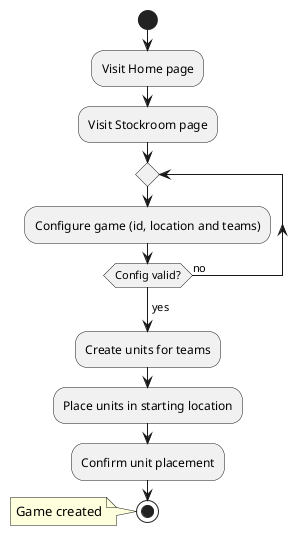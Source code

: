 
@startuml Create game
start
:Visit Home page;
:Visit Stockroom page;

repeat 
:Configure game (id, location and teams);
repeat while (Config valid?) is (no)
-> yes;

:Create units for teams;
:Place units in starting location;
:Confirm unit placement;
stop
note left: Game created

@enduml